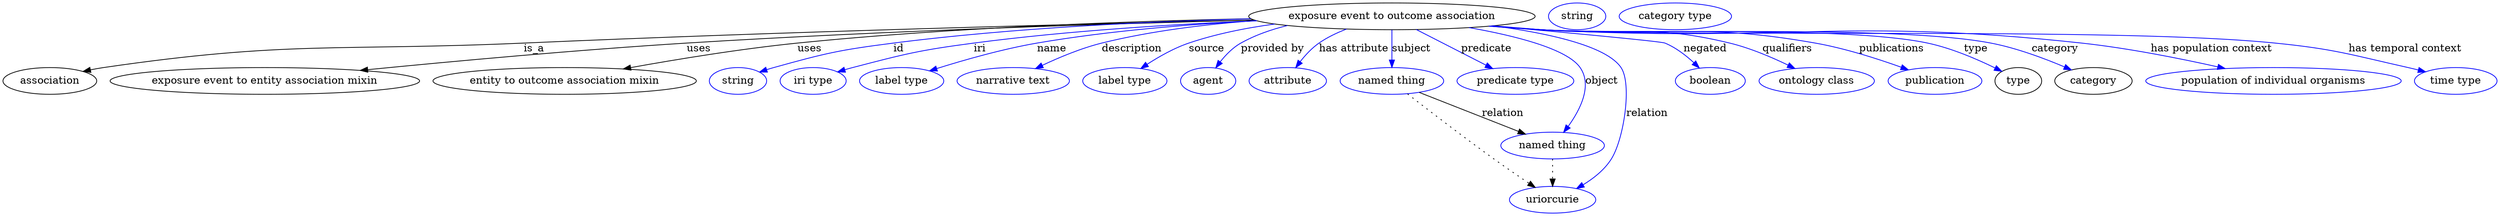 digraph {
	graph [bb="0,0,3351.3,283"];
	node [label="\N"];
	"exposure event to outcome association"	 [height=0.5,
		label="exposure event to outcome association",
		pos="1867,265",
		width=5.344];
	association	 [height=0.5,
		pos="63.044,178",
		width=1.7512];
	"exposure event to outcome association" -> association	 [label=is_a,
		lp="714.04,221.5",
		pos="e,108.1,190.63 1679.8,260.81 1449.2,255.28 1045.7,244.42 700.04,229 448.76,217.79 383.7,234 135.04,196 129.55,195.16 123.87,194.09 \
118.21,192.9"];
	"exposure event to entity association mixin"	 [height=0.5,
		pos="352.04,178",
		width=5.7773];
	"exposure event to outcome association" -> "exposure event to entity association mixin"	 [label=uses,
		lp="935.54,221.5",
		pos="e,484.79,191.9 1679.8,260.75 1488.5,255.73 1182.9,245.86 919.04,229 774.47,219.76 609.57,204.38 495.02,192.92"];
	"entity to outcome association mixin"	 [height=0.5,
		pos="755.04,178",
		width=4.9107];
	"exposure event to outcome association" -> "entity to outcome association mixin"	 [label=uses,
		lp="1084.5,221.5",
		pos="e,836.74,193.99 1684.5,259.25 1486.4,252.56 1183,240.92 1068,229 993.21,221.24 909.09,207.24 846.92,195.86"];
	id	 [color=blue,
		height=0.5,
		label=string,
		pos="988.04,178",
		width=1.0652];
	"exposure event to outcome association" -> id	 [color=blue,
		label=id,
		lp="1203,221.5",
		pos="e,1017.2,189.77 1687.9,258.42 1522,251.77 1287.5,240.82 1196,229 1124,219.7 1105.8,216.14 1036,196 1033.1,195.14 1030,194.18 1026.9,\
193.16",
		style=solid];
	iri	 [color=blue,
		height=0.5,
		label="iri type",
		pos="1089,178",
		width=1.2277];
	"exposure event to outcome association" -> iri	 [color=blue,
		label=iri,
		lp="1311,221.5",
		pos="e,1122.2,189.97 1682.9,259.68 1572.4,254.89 1429.2,245.88 1303,229 1230.6,219.32 1212.5,215.12 1142,196 1138.7,195.1 1135.3,194.09 \
1131.8,193.04",
		style=solid];
	name	 [color=blue,
		height=0.5,
		label="label type",
		pos="1208,178",
		width=1.5707];
	"exposure event to outcome association" -> name	 [color=blue,
		label=name,
		lp="1408,221.5",
		pos="e,1246.5,191.33 1700.2,256.02 1586.4,249.22 1446.1,239.3 1388,229 1342.6,220.94 1292.1,206.11 1256.2,194.51",
		style=solid];
	description	 [color=blue,
		height=0.5,
		label="narrative text",
		pos="1358,178",
		width=2.0943];
	"exposure event to outcome association" -> description	 [color=blue,
		label=description,
		lp="1516,221.5",
		pos="e,1388.9,194.68 1704.9,255.3 1616.9,249.02 1517.7,239.96 1475,229 1448.4,222.15 1420,209.94 1397.9,199.18",
		style=solid];
	source	 [color=blue,
		height=0.5,
		label="label type",
		pos="1508,178",
		width=1.5707];
	"exposure event to outcome association" -> source	 [color=blue,
		label=source,
		lp="1617.5,221.5",
		pos="e,1530.2,194.79 1730.8,252.29 1675.5,246.06 1618.8,237.97 1593,229 1573.9,222.32 1554.4,210.98 1538.9,200.69",
		style=solid];
	"provided by"	 [color=blue,
		height=0.5,
		label=agent,
		pos="1620,178",
		width=1.0291];
	"exposure event to outcome association" -> "provided by"	 [color=blue,
		label="provided by",
		lp="1706.5,221.5",
		pos="e,1630.5,195.43 1748.5,250.79 1713,245.06 1679.4,237.72 1664,229 1653.3,222.89 1643.9,213.14 1636.6,203.79",
		style=solid];
	"has attribute"	 [color=blue,
		height=0.5,
		label=attribute,
		pos="1727,178",
		width=1.4443];
	"exposure event to outcome association" -> "has attribute"	 [color=blue,
		label="has attribute",
		lp="1816,221.5",
		pos="e,1738,195.65 1805.2,247.95 1792.6,242.96 1779.9,236.71 1769,229 1759.5,222.26 1751,212.84 1744.1,203.93",
		style=solid];
	subject	 [color=blue,
		height=0.5,
		label="named thing",
		pos="1867,178",
		width=1.9318];
	"exposure event to outcome association" -> subject	 [color=blue,
		label=subject,
		lp="1893.5,221.5",
		pos="e,1867,196 1867,246.97 1867,235.19 1867,219.56 1867,206.16",
		style=solid];
	predicate	 [color=blue,
		height=0.5,
		label="predicate type",
		pos="2033,178",
		width=2.1845];
	"exposure event to outcome association" -> predicate	 [color=blue,
		label=predicate,
		lp="1994.5,221.5",
		pos="e,2001.3,194.61 1901,247.18 1927.5,233.34 1964.2,214.08 1992.2,199.4",
		style=solid];
	object	 [color=blue,
		height=0.5,
		label="named thing",
		pos="2084,91",
		width=1.9318];
	"exposure event to outcome association" -> object	 [color=blue,
		label=object,
		lp="2151.5,178",
		pos="e,2099.5,108.67 1973.6,250.01 2035.1,238.82 2103.6,221.12 2121,196 2137.8,171.77 2121.5,139.14 2105.5,116.72",
		style=solid];
	relation	 [color=blue,
		height=0.5,
		label=uriorcurie,
		pos="2084,18",
		width=1.6068];
	"exposure event to outcome association" -> relation	 [color=blue,
		label=relation,
		lp="2212,134.5",
		pos="e,2116.9,33.068 2006.7,252.55 2079.8,242.63 2158,225.36 2178,196 2193.9,172.79 2179.1,98.255 2163,73 2153.9,58.638 2139.5,46.998 \
2125.5,38.187",
		style=solid];
	negated	 [color=blue,
		height=0.5,
		label=boolean,
		pos="2296,178",
		width=1.2999];
	"exposure event to outcome association" -> negated	 [color=blue,
		label=negated,
		lp="2289,221.5",
		pos="e,2280.8,195.32 2005.1,252.43 2107.2,242.99 2229.6,231.3 2235,229 2249.4,222.99 2262.9,212.39 2273.6,202.41",
		style=solid];
	qualifiers	 [color=blue,
		height=0.5,
		label="ontology class",
		pos="2438,178",
		width=2.1484];
	"exposure event to outcome association" -> qualifiers	 [color=blue,
		label=qualifiers,
		lp="2399,221.5",
		pos="e,2408,194.62 2004.7,252.4 2026.3,250.53 2048.3,248.67 2069,247 2181.4,238 2212.6,256.08 2322,229 2348.8,222.39 2377.1,210.05 2399,\
199.17",
		style=solid];
	publications	 [color=blue,
		height=0.5,
		label=publication,
		pos="2596,178",
		width=1.7512];
	"exposure event to outcome association" -> publications	 [color=blue,
		label=publications,
		lp="2539,221.5",
		pos="e,2559.5,192.75 2002.5,252.17 2024.7,250.29 2047.5,248.48 2069,247 2232.4,235.73 2275.9,258.26 2437,229 2475.9,221.94 2518.4,207.95 \
2549.7,196.4",
		style=solid];
	type	 [height=0.5,
		pos="2708,178",
		width=0.86659];
	"exposure event to outcome association" -> type	 [color=blue,
		label=type,
		lp="2648,221.5",
		pos="e,2685.2,190.68 2000.9,252.05 2023.6,250.14 2047,248.36 2069,247 2184,239.89 2474.4,253.1 2587,229 2618.7,222.22 2652.5,207.25 2676.3,\
195.27",
		style=solid];
	category	 [height=0.5,
		pos="2809,178",
		width=1.4443];
	"exposure event to outcome association" -> category	 [color=blue,
		label=category,
		lp="2752,221.5",
		pos="e,2777.9,192.5 2000.3,252 2023.2,250.09 2046.8,248.32 2069,247 2202,239.09 2537.2,253.96 2668,229 2703,222.32 2740.9,208.21 2768.6,\
196.52",
		style=solid];
	"has population context"	 [color=blue,
		height=0.5,
		label="population of individual organisms",
		pos="3051,178",
		width=4.7662];
	"exposure event to outcome association" -> "has population context"	 [color=blue,
		label="has population context",
		lp="2965,221.5",
		pos="e,2982.6,194.53 1999.8,251.95 2022.9,250.04 2046.6,248.28 2069,247 2388.2,228.8 2470.3,263.55 2788,229 2850.7,222.19 2920.7,208.3 \
2972.8,196.73",
		style=solid];
	"has temporal context"	 [color=blue,
		height=0.5,
		label="time type",
		pos="3296,178",
		width=1.5346];
	"exposure event to outcome association" -> "has temporal context"	 [color=blue,
		label="has temporal context",
		lp="3227.5,221.5",
		pos="e,3254.9,190.19 1999,251.89 2022.3,249.96 2046.4,248.22 2069,247 2287,235.31 2833.9,250.64 3051,229 3132.4,220.89 3152.4,214.42 \
3232,196 3236.3,195.01 3240.8,193.91 3245.2,192.76",
		style=solid];
	subject -> object	 [label=relation,
		lp="2017,134.5",
		pos="e,2046.3,106.13 1904.8,162.85 1941.5,148.14 1997.3,125.78 2036.9,109.91"];
	subject -> relation	 [pos="e,2059.7,34.587 1889.3,160.61 1916.4,139.54 1963.7,103.12 2005,73 2020,62.085 2036.9,50.298 2051.1,40.446",
		style=dotted];
	object -> relation	 [pos="e,2084,36.09 2084,72.955 2084,64.883 2084,55.176 2084,46.182",
		style=dotted];
	association_type	 [color=blue,
		height=0.5,
		label=string,
		pos="2116,265",
		width=1.0652];
	association_category	 [color=blue,
		height=0.5,
		label="category type",
		pos="2248,265",
		width=2.0943];
}
